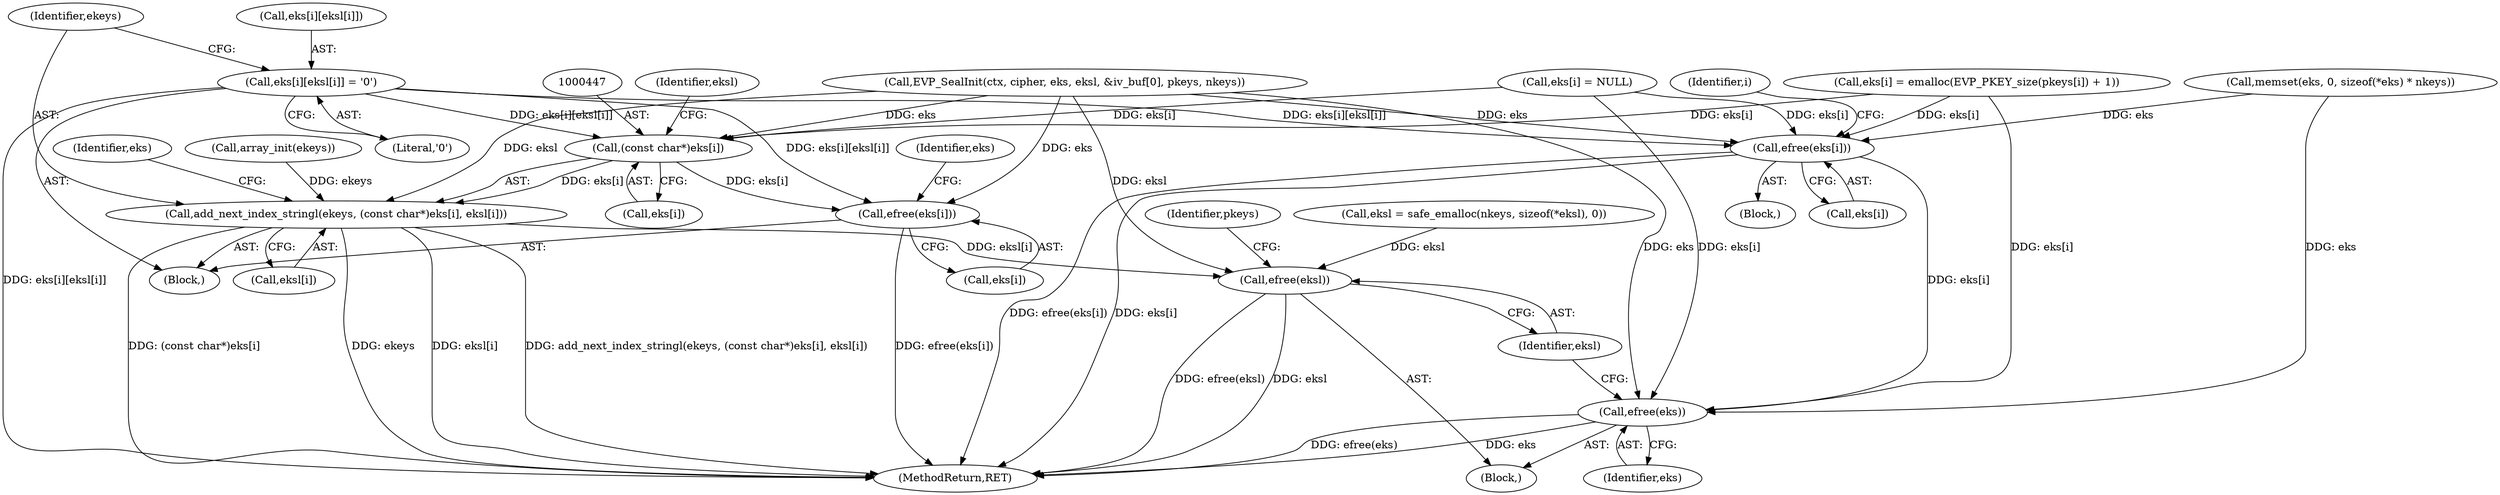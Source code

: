 digraph "0_php_91826a311dd37f4c4e5d605fa7af331e80ddd4c3@array" {
"1000435" [label="(Call,eks[i][eksl[i]] = '\0')"];
"1000446" [label="(Call,(const char*)eks[i])"];
"1000444" [label="(Call,add_next_index_stringl(ekeys, (const char*)eks[i], eksl[i]))"];
"1000530" [label="(Call,efree(eksl))"];
"1000454" [label="(Call,efree(eks[i]))"];
"1000524" [label="(Call,efree(eks[i]))"];
"1000528" [label="(Call,efree(eks))"];
"1000423" [label="(Call,array_init(ekeys))"];
"1000454" [label="(Call,efree(eks[i]))"];
"1000528" [label="(Call,efree(eks))"];
"1000250" [label="(Call,memset(eks, 0, sizeof(*eks) * nkeys))"];
"1000448" [label="(Call,eks[i])"];
"1000360" [label="(Call,EVP_SealInit(ctx, cipher, eks, eksl, &iv_buf[0], pkeys, nkeys))"];
"1000500" [label="(Identifier,i)"];
"1000435" [label="(Call,eks[i][eksl[i]] = '\0')"];
"1000444" [label="(Call,add_next_index_stringl(ekeys, (const char*)eks[i], eksl[i]))"];
"1000529" [label="(Identifier,eks)"];
"1000536" [label="(MethodReturn,RET)"];
"1000458" [label="(Call,eks[i] = NULL)"];
"1000445" [label="(Identifier,ekeys)"];
"1000525" [label="(Call,eks[i])"];
"1000456" [label="(Identifier,eks)"];
"1000314" [label="(Call,eks[i] = emalloc(EVP_PKEY_size(pkeys[i]) + 1))"];
"1000443" [label="(Literal,'\0')"];
"1000530" [label="(Call,efree(eksl))"];
"1000523" [label="(Block,)"];
"1000533" [label="(Identifier,pkeys)"];
"1000455" [label="(Call,eks[i])"];
"1000452" [label="(Identifier,eksl)"];
"1000234" [label="(Call,eksl = safe_emalloc(nkeys, sizeof(*eksl), 0))"];
"1000105" [label="(Block,)"];
"1000436" [label="(Call,eks[i][eksl[i]])"];
"1000446" [label="(Call,(const char*)eks[i])"];
"1000434" [label="(Block,)"];
"1000460" [label="(Identifier,eks)"];
"1000524" [label="(Call,efree(eks[i]))"];
"1000531" [label="(Identifier,eksl)"];
"1000451" [label="(Call,eksl[i])"];
"1000435" -> "1000434"  [label="AST: "];
"1000435" -> "1000443"  [label="CFG: "];
"1000436" -> "1000435"  [label="AST: "];
"1000443" -> "1000435"  [label="AST: "];
"1000445" -> "1000435"  [label="CFG: "];
"1000435" -> "1000536"  [label="DDG: eks[i][eksl[i]]"];
"1000435" -> "1000446"  [label="DDG: eks[i][eksl[i]]"];
"1000435" -> "1000454"  [label="DDG: eks[i][eksl[i]]"];
"1000435" -> "1000524"  [label="DDG: eks[i][eksl[i]]"];
"1000446" -> "1000444"  [label="AST: "];
"1000446" -> "1000448"  [label="CFG: "];
"1000447" -> "1000446"  [label="AST: "];
"1000448" -> "1000446"  [label="AST: "];
"1000452" -> "1000446"  [label="CFG: "];
"1000446" -> "1000444"  [label="DDG: eks[i]"];
"1000360" -> "1000446"  [label="DDG: eks"];
"1000458" -> "1000446"  [label="DDG: eks[i]"];
"1000314" -> "1000446"  [label="DDG: eks[i]"];
"1000446" -> "1000454"  [label="DDG: eks[i]"];
"1000444" -> "1000434"  [label="AST: "];
"1000444" -> "1000451"  [label="CFG: "];
"1000445" -> "1000444"  [label="AST: "];
"1000451" -> "1000444"  [label="AST: "];
"1000456" -> "1000444"  [label="CFG: "];
"1000444" -> "1000536"  [label="DDG: (const char*)eks[i]"];
"1000444" -> "1000536"  [label="DDG: ekeys"];
"1000444" -> "1000536"  [label="DDG: eksl[i]"];
"1000444" -> "1000536"  [label="DDG: add_next_index_stringl(ekeys, (const char*)eks[i], eksl[i])"];
"1000423" -> "1000444"  [label="DDG: ekeys"];
"1000360" -> "1000444"  [label="DDG: eksl"];
"1000444" -> "1000530"  [label="DDG: eksl[i]"];
"1000530" -> "1000105"  [label="AST: "];
"1000530" -> "1000531"  [label="CFG: "];
"1000531" -> "1000530"  [label="AST: "];
"1000533" -> "1000530"  [label="CFG: "];
"1000530" -> "1000536"  [label="DDG: eksl"];
"1000530" -> "1000536"  [label="DDG: efree(eksl)"];
"1000234" -> "1000530"  [label="DDG: eksl"];
"1000360" -> "1000530"  [label="DDG: eksl"];
"1000454" -> "1000434"  [label="AST: "];
"1000454" -> "1000455"  [label="CFG: "];
"1000455" -> "1000454"  [label="AST: "];
"1000460" -> "1000454"  [label="CFG: "];
"1000454" -> "1000536"  [label="DDG: efree(eks[i])"];
"1000360" -> "1000454"  [label="DDG: eks"];
"1000524" -> "1000523"  [label="AST: "];
"1000524" -> "1000525"  [label="CFG: "];
"1000525" -> "1000524"  [label="AST: "];
"1000500" -> "1000524"  [label="CFG: "];
"1000524" -> "1000536"  [label="DDG: eks[i]"];
"1000524" -> "1000536"  [label="DDG: efree(eks[i])"];
"1000250" -> "1000524"  [label="DDG: eks"];
"1000360" -> "1000524"  [label="DDG: eks"];
"1000458" -> "1000524"  [label="DDG: eks[i]"];
"1000314" -> "1000524"  [label="DDG: eks[i]"];
"1000524" -> "1000528"  [label="DDG: eks[i]"];
"1000528" -> "1000105"  [label="AST: "];
"1000528" -> "1000529"  [label="CFG: "];
"1000529" -> "1000528"  [label="AST: "];
"1000531" -> "1000528"  [label="CFG: "];
"1000528" -> "1000536"  [label="DDG: efree(eks)"];
"1000528" -> "1000536"  [label="DDG: eks"];
"1000250" -> "1000528"  [label="DDG: eks"];
"1000360" -> "1000528"  [label="DDG: eks"];
"1000458" -> "1000528"  [label="DDG: eks[i]"];
"1000314" -> "1000528"  [label="DDG: eks[i]"];
}
